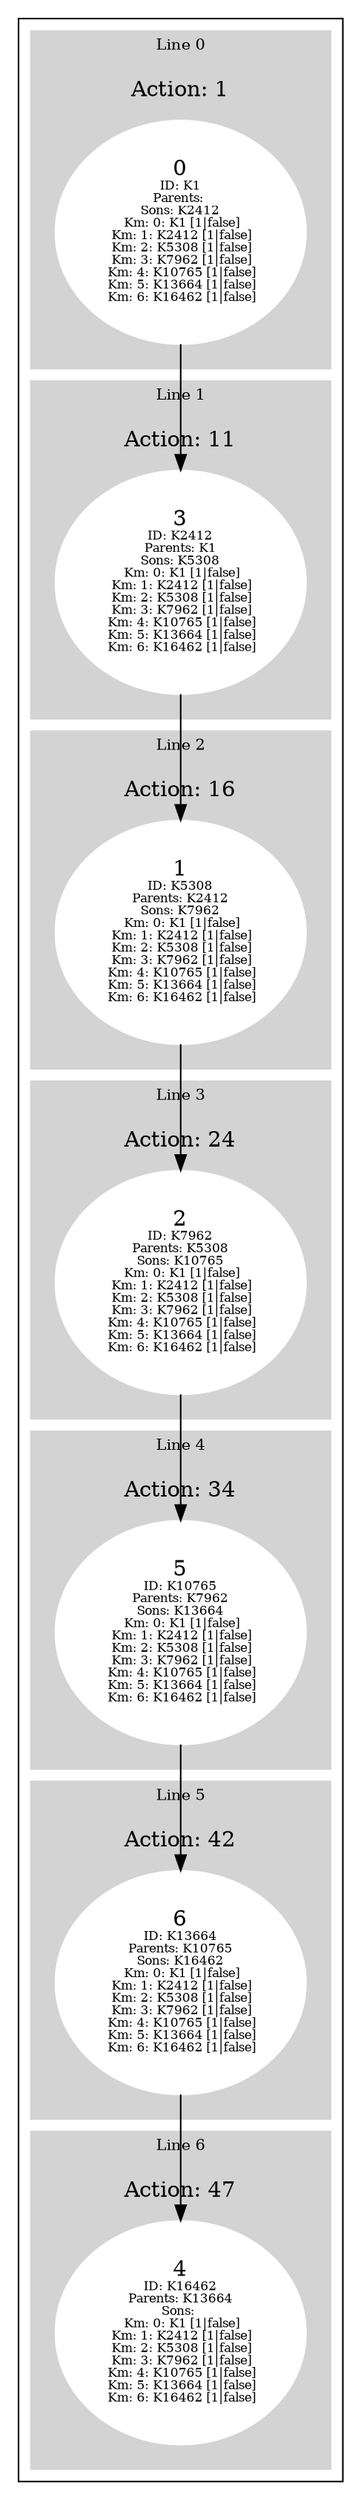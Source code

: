 digraph G {
subgraph cluster_info {
        subgraph cluster_0 {
        style=filled;
        color=lightgrey;
        node [style=filled,color=white];
        subgraph cluster_act_1 {
label = "Action: 1"step_K1 [label=<0<BR /><FONT POINT-SIZE="8">ID: K1</FONT><BR /><FONT POINT-SIZE="8">Parents: </FONT><BR /><FONT POINT-SIZE="8">Sons: K2412</FONT><BR /><FONT POINT-SIZE="8"> Km: 0: K1 [1|false]</FONT><BR /><FONT POINT-SIZE="8"> Km: 1: K2412 [1|false]</FONT><BR /><FONT POINT-SIZE="8"> Km: 2: K5308 [1|false]</FONT><BR /><FONT POINT-SIZE="8"> Km: 3: K7962 [1|false]</FONT><BR /><FONT POINT-SIZE="8"> Km: 4: K10765 [1|false]</FONT><BR /><FONT POINT-SIZE="8"> Km: 5: K13664 [1|false]</FONT><BR /><FONT POINT-SIZE="8"> Km: 6: K16462 [1|false]</FONT>>]
}

        fontsize="10"
        label = "Line 0";
        }

        subgraph cluster_4 {
        style=filled;
        color=lightgrey;
        node [style=filled,color=white];
        subgraph cluster_act_34 {
label = "Action: 34"step_K10765 [label=<5<BR /><FONT POINT-SIZE="8">ID: K10765</FONT><BR /><FONT POINT-SIZE="8">Parents: K7962</FONT><BR /><FONT POINT-SIZE="8">Sons: K13664</FONT><BR /><FONT POINT-SIZE="8"> Km: 0: K1 [1|false]</FONT><BR /><FONT POINT-SIZE="8"> Km: 1: K2412 [1|false]</FONT><BR /><FONT POINT-SIZE="8"> Km: 2: K5308 [1|false]</FONT><BR /><FONT POINT-SIZE="8"> Km: 3: K7962 [1|false]</FONT><BR /><FONT POINT-SIZE="8"> Km: 4: K10765 [1|false]</FONT><BR /><FONT POINT-SIZE="8"> Km: 5: K13664 [1|false]</FONT><BR /><FONT POINT-SIZE="8"> Km: 6: K16462 [1|false]</FONT>>]
}

        fontsize="10"
        label = "Line 4";
        }

        subgraph cluster_2 {
        style=filled;
        color=lightgrey;
        node [style=filled,color=white];
        subgraph cluster_act_16 {
label = "Action: 16"step_K5308 [label=<1<BR /><FONT POINT-SIZE="8">ID: K5308</FONT><BR /><FONT POINT-SIZE="8">Parents: K2412</FONT><BR /><FONT POINT-SIZE="8">Sons: K7962</FONT><BR /><FONT POINT-SIZE="8"> Km: 0: K1 [1|false]</FONT><BR /><FONT POINT-SIZE="8"> Km: 1: K2412 [1|false]</FONT><BR /><FONT POINT-SIZE="8"> Km: 2: K5308 [1|false]</FONT><BR /><FONT POINT-SIZE="8"> Km: 3: K7962 [1|false]</FONT><BR /><FONT POINT-SIZE="8"> Km: 4: K10765 [1|false]</FONT><BR /><FONT POINT-SIZE="8"> Km: 5: K13664 [1|false]</FONT><BR /><FONT POINT-SIZE="8"> Km: 6: K16462 [1|false]</FONT>>]
}

        fontsize="10"
        label = "Line 2";
        }

        subgraph cluster_3 {
        style=filled;
        color=lightgrey;
        node [style=filled,color=white];
        subgraph cluster_act_24 {
label = "Action: 24"step_K7962 [label=<2<BR /><FONT POINT-SIZE="8">ID: K7962</FONT><BR /><FONT POINT-SIZE="8">Parents: K5308</FONT><BR /><FONT POINT-SIZE="8">Sons: K10765</FONT><BR /><FONT POINT-SIZE="8"> Km: 0: K1 [1|false]</FONT><BR /><FONT POINT-SIZE="8"> Km: 1: K2412 [1|false]</FONT><BR /><FONT POINT-SIZE="8"> Km: 2: K5308 [1|false]</FONT><BR /><FONT POINT-SIZE="8"> Km: 3: K7962 [1|false]</FONT><BR /><FONT POINT-SIZE="8"> Km: 4: K10765 [1|false]</FONT><BR /><FONT POINT-SIZE="8"> Km: 5: K13664 [1|false]</FONT><BR /><FONT POINT-SIZE="8"> Km: 6: K16462 [1|false]</FONT>>]
}

        fontsize="10"
        label = "Line 3";
        }

        subgraph cluster_5 {
        style=filled;
        color=lightgrey;
        node [style=filled,color=white];
        subgraph cluster_act_42 {
label = "Action: 42"step_K13664 [label=<6<BR /><FONT POINT-SIZE="8">ID: K13664</FONT><BR /><FONT POINT-SIZE="8">Parents: K10765</FONT><BR /><FONT POINT-SIZE="8">Sons: K16462</FONT><BR /><FONT POINT-SIZE="8"> Km: 0: K1 [1|false]</FONT><BR /><FONT POINT-SIZE="8"> Km: 1: K2412 [1|false]</FONT><BR /><FONT POINT-SIZE="8"> Km: 2: K5308 [1|false]</FONT><BR /><FONT POINT-SIZE="8"> Km: 3: K7962 [1|false]</FONT><BR /><FONT POINT-SIZE="8"> Km: 4: K10765 [1|false]</FONT><BR /><FONT POINT-SIZE="8"> Km: 5: K13664 [1|false]</FONT><BR /><FONT POINT-SIZE="8"> Km: 6: K16462 [1|false]</FONT>>]
}

        fontsize="10"
        label = "Line 5";
        }

        subgraph cluster_6 {
        style=filled;
        color=lightgrey;
        node [style=filled,color=white];
        subgraph cluster_act_47 {
label = "Action: 47"step_K16462 [label=<4<BR /><FONT POINT-SIZE="8">ID: K16462</FONT><BR /><FONT POINT-SIZE="8">Parents: K13664</FONT><BR /><FONT POINT-SIZE="8">Sons: </FONT><BR /><FONT POINT-SIZE="8"> Km: 0: K1 [1|false]</FONT><BR /><FONT POINT-SIZE="8"> Km: 1: K2412 [1|false]</FONT><BR /><FONT POINT-SIZE="8"> Km: 2: K5308 [1|false]</FONT><BR /><FONT POINT-SIZE="8"> Km: 3: K7962 [1|false]</FONT><BR /><FONT POINT-SIZE="8"> Km: 4: K10765 [1|false]</FONT><BR /><FONT POINT-SIZE="8"> Km: 5: K13664 [1|false]</FONT><BR /><FONT POINT-SIZE="8"> Km: 6: K16462 [1|false]</FONT>>]
}

        fontsize="10"
        label = "Line 6";
        }

        subgraph cluster_1 {
        style=filled;
        color=lightgrey;
        node [style=filled,color=white];
        subgraph cluster_act_11 {
label = "Action: 11"step_K2412 [label=<3<BR /><FONT POINT-SIZE="8">ID: K2412</FONT><BR /><FONT POINT-SIZE="8">Parents: K1</FONT><BR /><FONT POINT-SIZE="8">Sons: K5308</FONT><BR /><FONT POINT-SIZE="8"> Km: 0: K1 [1|false]</FONT><BR /><FONT POINT-SIZE="8"> Km: 1: K2412 [1|false]</FONT><BR /><FONT POINT-SIZE="8"> Km: 2: K5308 [1|false]</FONT><BR /><FONT POINT-SIZE="8"> Km: 3: K7962 [1|false]</FONT><BR /><FONT POINT-SIZE="8"> Km: 4: K10765 [1|false]</FONT><BR /><FONT POINT-SIZE="8"> Km: 5: K13664 [1|false]</FONT><BR /><FONT POINT-SIZE="8"> Km: 6: K16462 [1|false]</FONT>>]
}

        fontsize="10"
        label = "Line 1";
        }
step_K7962 -> step_K10765; 
step_K10765 -> step_K13664; 
step_K13664 -> step_K16462; 
step_K1 -> step_K2412; 
step_K5308 -> step_K7962; 
step_K2412 -> step_K5308; 
}}